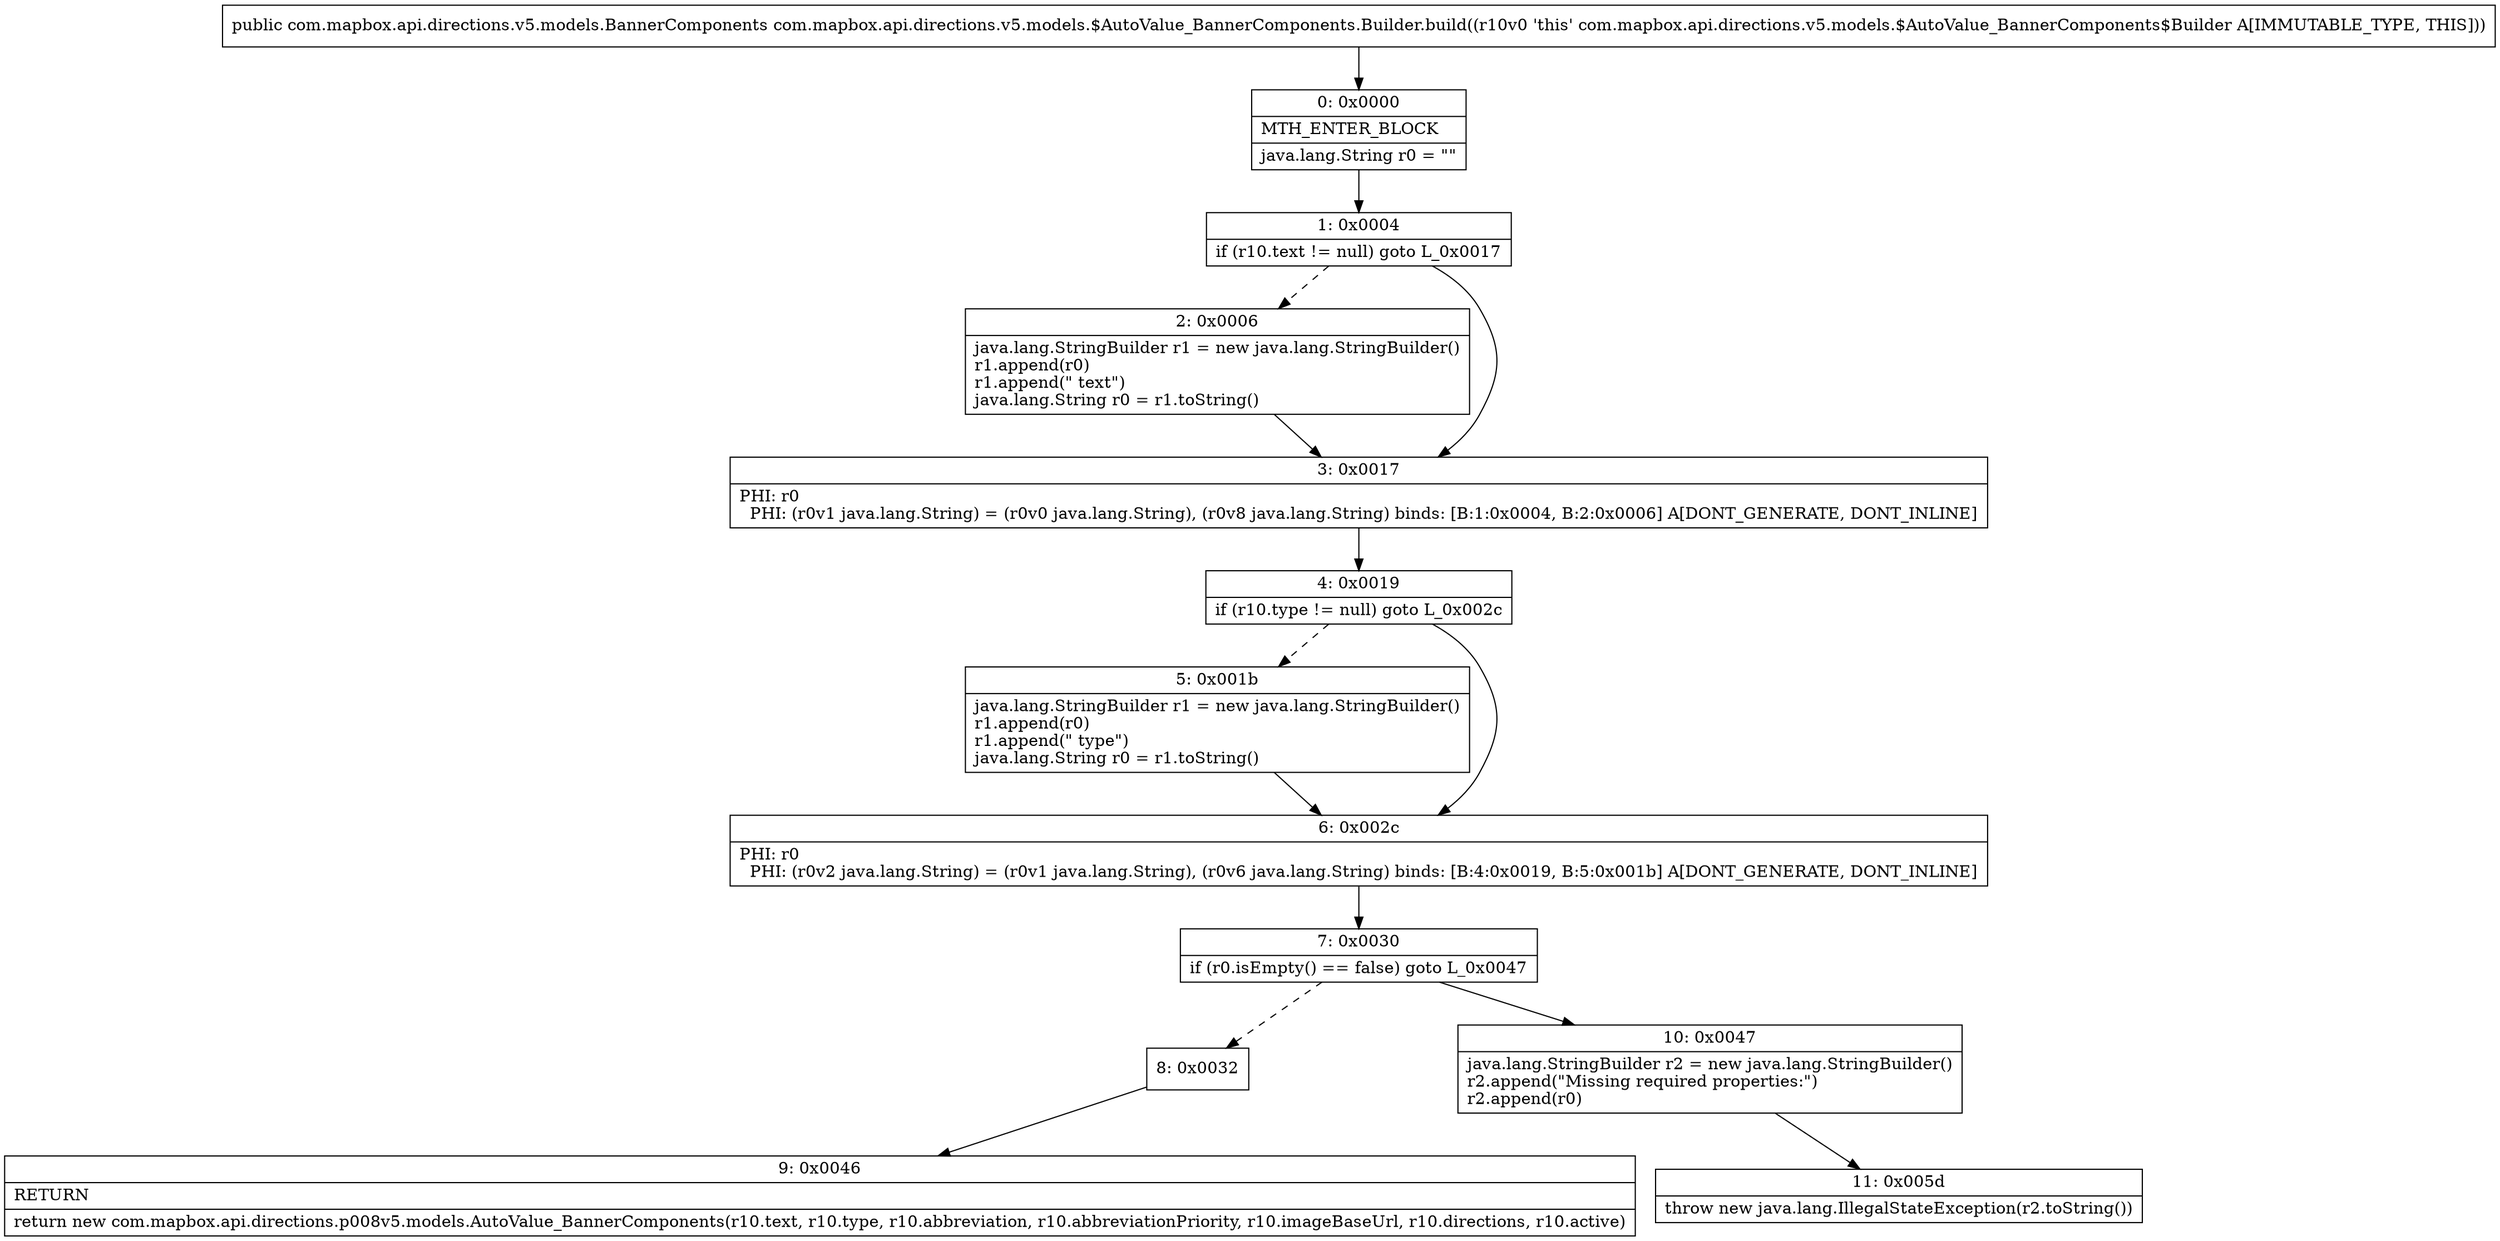 digraph "CFG forcom.mapbox.api.directions.v5.models.$AutoValue_BannerComponents.Builder.build()Lcom\/mapbox\/api\/directions\/v5\/models\/BannerComponents;" {
Node_0 [shape=record,label="{0\:\ 0x0000|MTH_ENTER_BLOCK\l|java.lang.String r0 = \"\"\l}"];
Node_1 [shape=record,label="{1\:\ 0x0004|if (r10.text != null) goto L_0x0017\l}"];
Node_2 [shape=record,label="{2\:\ 0x0006|java.lang.StringBuilder r1 = new java.lang.StringBuilder()\lr1.append(r0)\lr1.append(\" text\")\ljava.lang.String r0 = r1.toString()\l}"];
Node_3 [shape=record,label="{3\:\ 0x0017|PHI: r0 \l  PHI: (r0v1 java.lang.String) = (r0v0 java.lang.String), (r0v8 java.lang.String) binds: [B:1:0x0004, B:2:0x0006] A[DONT_GENERATE, DONT_INLINE]\l}"];
Node_4 [shape=record,label="{4\:\ 0x0019|if (r10.type != null) goto L_0x002c\l}"];
Node_5 [shape=record,label="{5\:\ 0x001b|java.lang.StringBuilder r1 = new java.lang.StringBuilder()\lr1.append(r0)\lr1.append(\" type\")\ljava.lang.String r0 = r1.toString()\l}"];
Node_6 [shape=record,label="{6\:\ 0x002c|PHI: r0 \l  PHI: (r0v2 java.lang.String) = (r0v1 java.lang.String), (r0v6 java.lang.String) binds: [B:4:0x0019, B:5:0x001b] A[DONT_GENERATE, DONT_INLINE]\l}"];
Node_7 [shape=record,label="{7\:\ 0x0030|if (r0.isEmpty() == false) goto L_0x0047\l}"];
Node_8 [shape=record,label="{8\:\ 0x0032}"];
Node_9 [shape=record,label="{9\:\ 0x0046|RETURN\l|return new com.mapbox.api.directions.p008v5.models.AutoValue_BannerComponents(r10.text, r10.type, r10.abbreviation, r10.abbreviationPriority, r10.imageBaseUrl, r10.directions, r10.active)\l}"];
Node_10 [shape=record,label="{10\:\ 0x0047|java.lang.StringBuilder r2 = new java.lang.StringBuilder()\lr2.append(\"Missing required properties:\")\lr2.append(r0)\l}"];
Node_11 [shape=record,label="{11\:\ 0x005d|throw new java.lang.IllegalStateException(r2.toString())\l}"];
MethodNode[shape=record,label="{public com.mapbox.api.directions.v5.models.BannerComponents com.mapbox.api.directions.v5.models.$AutoValue_BannerComponents.Builder.build((r10v0 'this' com.mapbox.api.directions.v5.models.$AutoValue_BannerComponents$Builder A[IMMUTABLE_TYPE, THIS])) }"];
MethodNode -> Node_0;
Node_0 -> Node_1;
Node_1 -> Node_2[style=dashed];
Node_1 -> Node_3;
Node_2 -> Node_3;
Node_3 -> Node_4;
Node_4 -> Node_5[style=dashed];
Node_4 -> Node_6;
Node_5 -> Node_6;
Node_6 -> Node_7;
Node_7 -> Node_8[style=dashed];
Node_7 -> Node_10;
Node_8 -> Node_9;
Node_10 -> Node_11;
}

